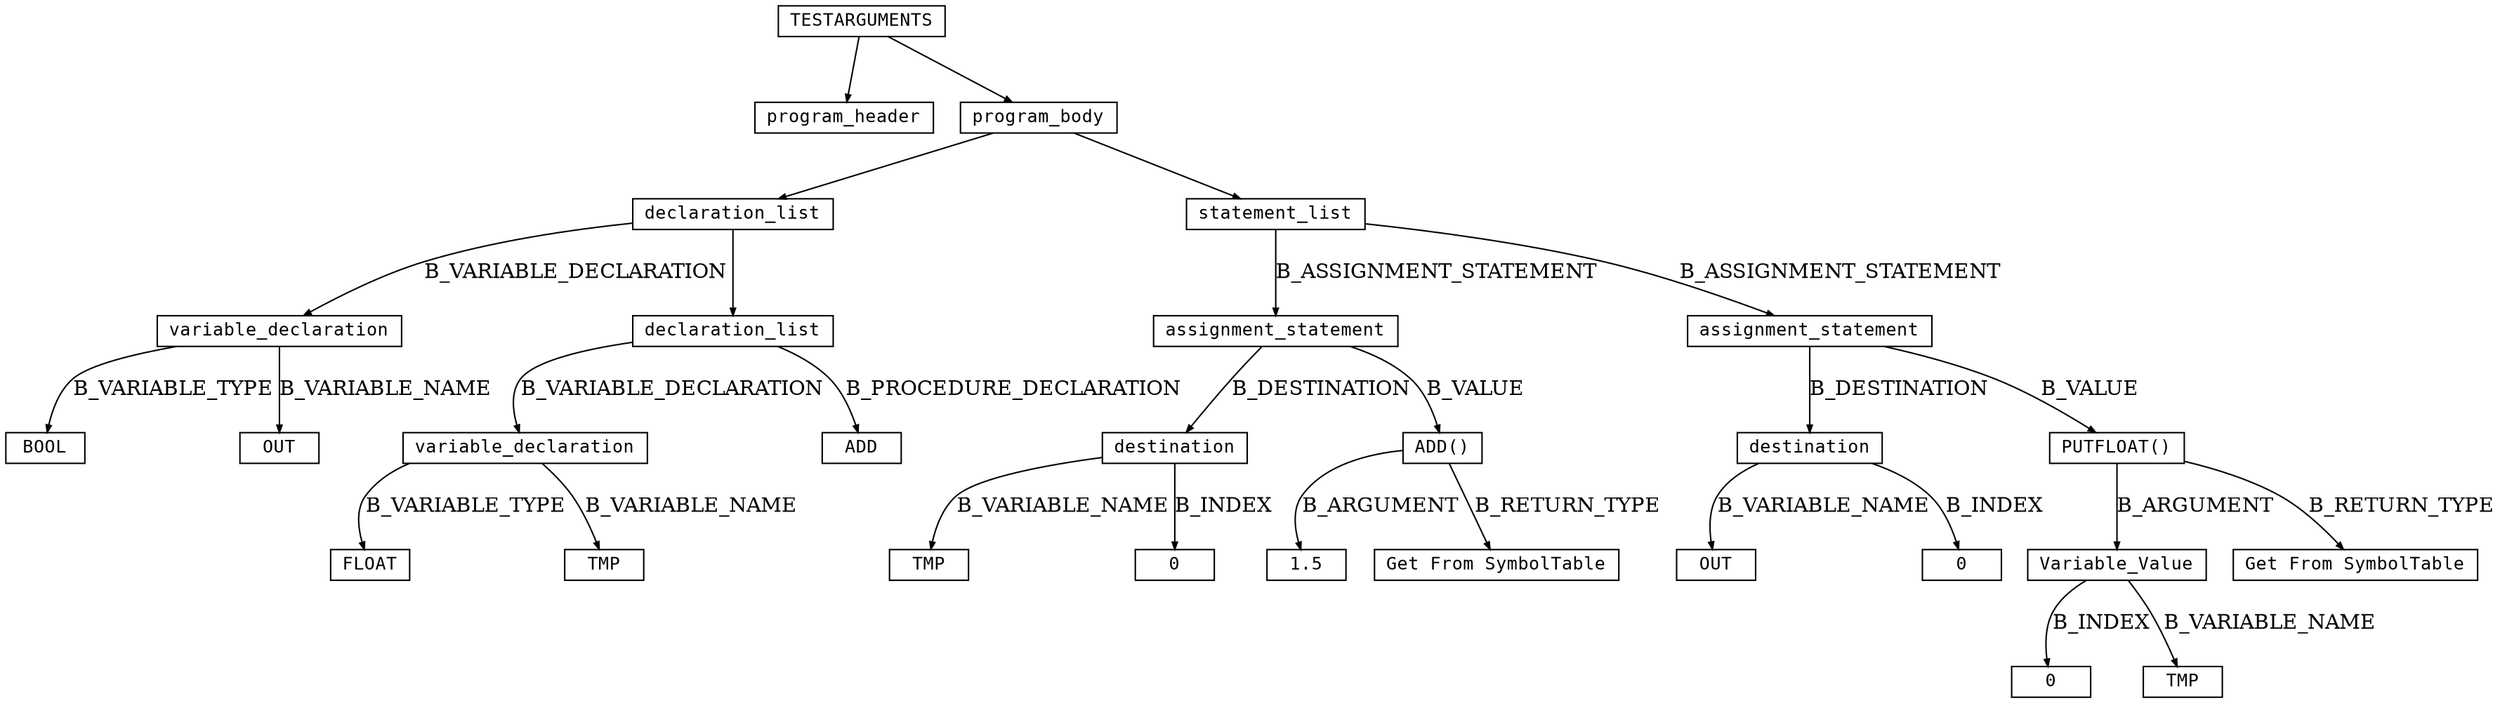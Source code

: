 digraph parsetree {
  node [shape=box, fontsize=12, fontname="Courier", height=.1];
  ranksep=.6;
  edge [arrowsize=.5]
  node1 [label="TESTARGUMENTS"]
  node2 [label="program_header"]
  node1 -> node2 [ label= "" ];
  node3 [label="program_body"]
  node1 -> node3 [ label= "" ];
  node4 [label="declaration_list"]
  node3 -> node4 [ label= "" ];
  node5 [label="statement_list"]
  node3 -> node5 [ label= "" ];
  node6 [label="variable_declaration"]
  node4 -> node6 [ label= "B_VARIABLE_DECLARATION" ];
  node7 [label="declaration_list"]
  node4 -> node7 [ label= "" ];
  node8 [label="assignment_statement"]
  node5 -> node8 [ label= "B_ASSIGNMENT_STATEMENT" ];
  node9 [label="assignment_statement"]
  node5 -> node9 [ label= "B_ASSIGNMENT_STATEMENT" ];
  node10 [label="BOOL"]
  node6 -> node10 [ label= "B_VARIABLE_TYPE" ];
  node11 [label="OUT"]
  node6 -> node11 [ label= "B_VARIABLE_NAME" ];
  node12 [label="variable_declaration"]
  node7 -> node12 [ label= "B_VARIABLE_DECLARATION" ];
  node13 [label="ADD"]
  node7 -> node13 [ label= "B_PROCEDURE_DECLARATION" ];
  node14 [label="destination"]
  node8 -> node14 [ label= "B_DESTINATION" ];
  node15 [label="ADD()"]
  node8 -> node15 [ label= "B_VALUE" ];
  node16 [label="destination"]
  node9 -> node16 [ label= "B_DESTINATION" ];
  node17 [label="PUTFLOAT()"]
  node9 -> node17 [ label= "B_VALUE" ];
  node18 [label="FLOAT"]
  node12 -> node18 [ label= "B_VARIABLE_TYPE" ];
  node19 [label="TMP"]
  node12 -> node19 [ label= "B_VARIABLE_NAME" ];
  node20 [label="TMP"]
  node14 -> node20 [ label= "B_VARIABLE_NAME" ];
  node21 [label="0"]
  node14 -> node21 [ label= "B_INDEX" ];
  node22 [label="1.5"]
  node15 -> node22 [ label= "B_ARGUMENT" ];
  node23 [label="Get From SymbolTable"]
  node15 -> node23 [ label= "B_RETURN_TYPE" ];
  node24 [label="OUT"]
  node16 -> node24 [ label= "B_VARIABLE_NAME" ];
  node25 [label="0"]
  node16 -> node25 [ label= "B_INDEX" ];
  node26 [label="Variable_Value"]
  node17 -> node26 [ label= "B_ARGUMENT" ];
  node27 [label="Get From SymbolTable"]
  node17 -> node27 [ label= "B_RETURN_TYPE" ];
  node28 [label="0"]
  node26 -> node28 [ label= "B_INDEX" ];
  node29 [label="TMP"]
  node26 -> node29 [ label= "B_VARIABLE_NAME" ];
}
